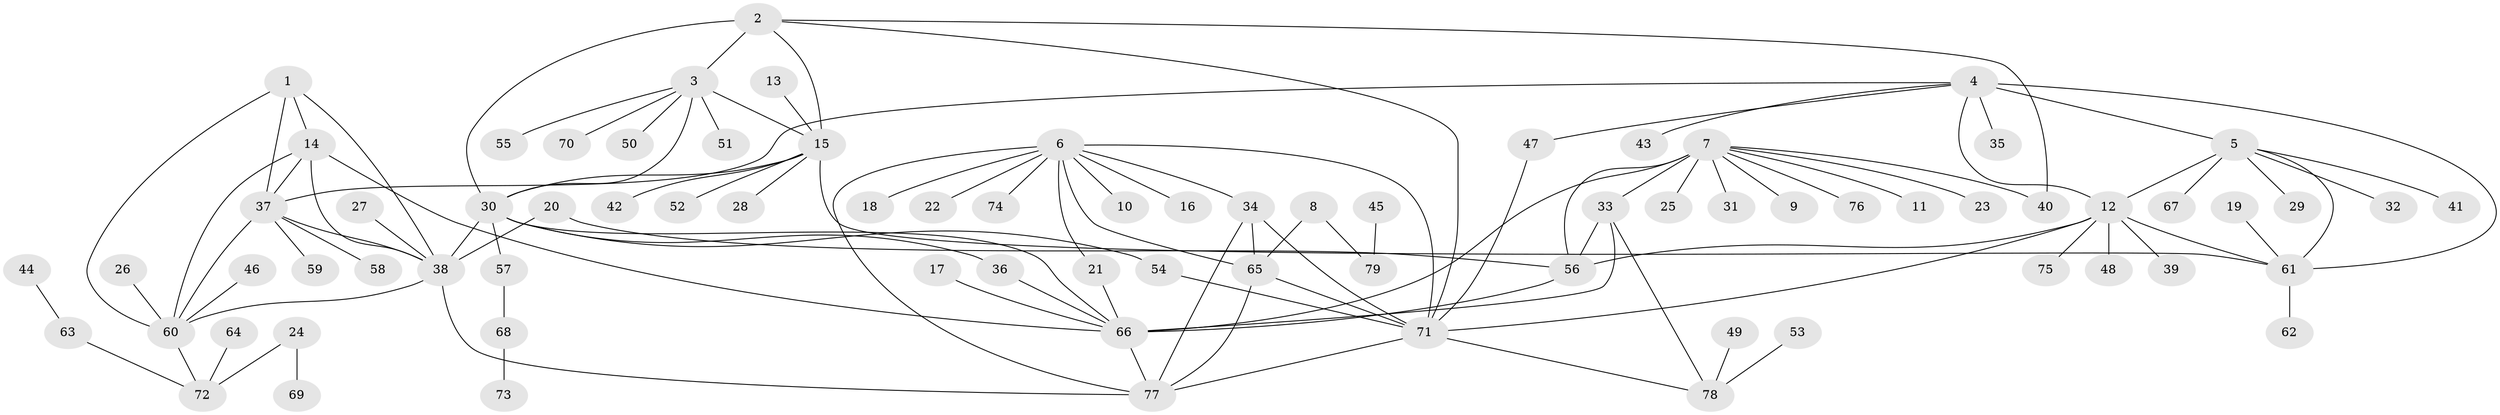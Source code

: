 // original degree distribution, {6: 0.03571428571428571, 9: 0.017857142857142856, 8: 0.05357142857142857, 4: 0.017857142857142856, 7: 0.03571428571428571, 10: 0.03571428571428571, 5: 0.03571428571428571, 11: 0.008928571428571428, 2: 0.16071428571428573, 1: 0.5625, 3: 0.03571428571428571}
// Generated by graph-tools (version 1.1) at 2025/37/03/04/25 23:37:34]
// undirected, 79 vertices, 112 edges
graph export_dot {
  node [color=gray90,style=filled];
  1;
  2;
  3;
  4;
  5;
  6;
  7;
  8;
  9;
  10;
  11;
  12;
  13;
  14;
  15;
  16;
  17;
  18;
  19;
  20;
  21;
  22;
  23;
  24;
  25;
  26;
  27;
  28;
  29;
  30;
  31;
  32;
  33;
  34;
  35;
  36;
  37;
  38;
  39;
  40;
  41;
  42;
  43;
  44;
  45;
  46;
  47;
  48;
  49;
  50;
  51;
  52;
  53;
  54;
  55;
  56;
  57;
  58;
  59;
  60;
  61;
  62;
  63;
  64;
  65;
  66;
  67;
  68;
  69;
  70;
  71;
  72;
  73;
  74;
  75;
  76;
  77;
  78;
  79;
  1 -- 14 [weight=1.0];
  1 -- 37 [weight=1.0];
  1 -- 38 [weight=1.0];
  1 -- 60 [weight=1.0];
  2 -- 3 [weight=2.0];
  2 -- 15 [weight=1.0];
  2 -- 30 [weight=1.0];
  2 -- 40 [weight=1.0];
  2 -- 71 [weight=1.0];
  3 -- 15 [weight=2.0];
  3 -- 30 [weight=2.0];
  3 -- 50 [weight=1.0];
  3 -- 51 [weight=1.0];
  3 -- 55 [weight=1.0];
  3 -- 70 [weight=1.0];
  4 -- 5 [weight=2.0];
  4 -- 12 [weight=1.0];
  4 -- 35 [weight=1.0];
  4 -- 37 [weight=1.0];
  4 -- 43 [weight=1.0];
  4 -- 47 [weight=1.0];
  4 -- 61 [weight=1.0];
  5 -- 12 [weight=2.0];
  5 -- 29 [weight=1.0];
  5 -- 32 [weight=1.0];
  5 -- 41 [weight=1.0];
  5 -- 61 [weight=2.0];
  5 -- 67 [weight=1.0];
  6 -- 10 [weight=1.0];
  6 -- 16 [weight=1.0];
  6 -- 18 [weight=1.0];
  6 -- 21 [weight=1.0];
  6 -- 22 [weight=1.0];
  6 -- 34 [weight=1.0];
  6 -- 65 [weight=1.0];
  6 -- 71 [weight=1.0];
  6 -- 74 [weight=1.0];
  6 -- 77 [weight=1.0];
  7 -- 9 [weight=1.0];
  7 -- 11 [weight=1.0];
  7 -- 23 [weight=1.0];
  7 -- 25 [weight=1.0];
  7 -- 31 [weight=1.0];
  7 -- 33 [weight=2.0];
  7 -- 40 [weight=1.0];
  7 -- 56 [weight=2.0];
  7 -- 66 [weight=2.0];
  7 -- 76 [weight=1.0];
  8 -- 65 [weight=1.0];
  8 -- 79 [weight=1.0];
  12 -- 39 [weight=1.0];
  12 -- 48 [weight=1.0];
  12 -- 56 [weight=1.0];
  12 -- 61 [weight=1.0];
  12 -- 71 [weight=1.0];
  12 -- 75 [weight=1.0];
  13 -- 15 [weight=1.0];
  14 -- 37 [weight=1.0];
  14 -- 38 [weight=1.0];
  14 -- 60 [weight=1.0];
  14 -- 66 [weight=1.0];
  15 -- 28 [weight=1.0];
  15 -- 30 [weight=1.0];
  15 -- 42 [weight=1.0];
  15 -- 52 [weight=1.0];
  15 -- 61 [weight=1.0];
  17 -- 66 [weight=1.0];
  19 -- 61 [weight=1.0];
  20 -- 38 [weight=1.0];
  20 -- 56 [weight=1.0];
  21 -- 66 [weight=1.0];
  24 -- 69 [weight=1.0];
  24 -- 72 [weight=1.0];
  26 -- 60 [weight=1.0];
  27 -- 38 [weight=1.0];
  30 -- 36 [weight=1.0];
  30 -- 38 [weight=1.0];
  30 -- 54 [weight=1.0];
  30 -- 57 [weight=1.0];
  30 -- 66 [weight=1.0];
  33 -- 56 [weight=1.0];
  33 -- 66 [weight=1.0];
  33 -- 78 [weight=1.0];
  34 -- 65 [weight=1.0];
  34 -- 71 [weight=1.0];
  34 -- 77 [weight=1.0];
  36 -- 66 [weight=1.0];
  37 -- 38 [weight=1.0];
  37 -- 58 [weight=1.0];
  37 -- 59 [weight=1.0];
  37 -- 60 [weight=1.0];
  38 -- 60 [weight=1.0];
  38 -- 77 [weight=1.0];
  44 -- 63 [weight=1.0];
  45 -- 79 [weight=1.0];
  46 -- 60 [weight=1.0];
  47 -- 71 [weight=1.0];
  49 -- 78 [weight=1.0];
  53 -- 78 [weight=1.0];
  54 -- 71 [weight=1.0];
  56 -- 66 [weight=1.0];
  57 -- 68 [weight=1.0];
  60 -- 72 [weight=1.0];
  61 -- 62 [weight=1.0];
  63 -- 72 [weight=1.0];
  64 -- 72 [weight=1.0];
  65 -- 71 [weight=1.0];
  65 -- 77 [weight=1.0];
  66 -- 77 [weight=1.0];
  68 -- 73 [weight=1.0];
  71 -- 77 [weight=1.0];
  71 -- 78 [weight=1.0];
}
